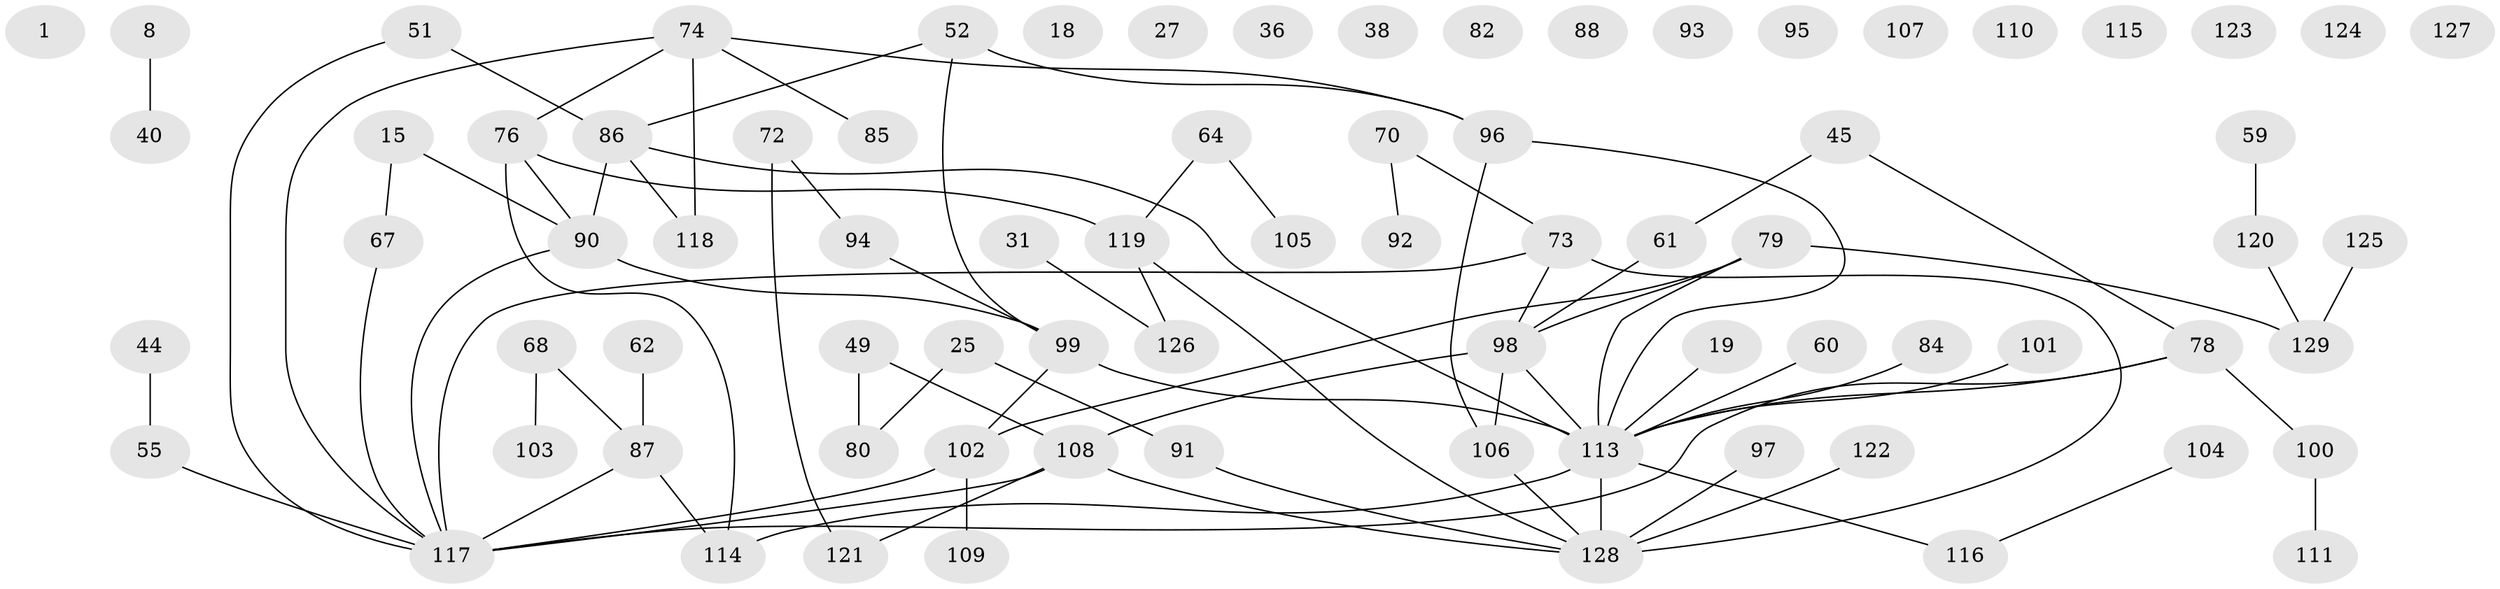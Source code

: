 // original degree distribution, {0: 0.11627906976744186, 3: 0.18604651162790697, 4: 0.13178294573643412, 5: 0.03875968992248062, 2: 0.3023255813953488, 1: 0.1937984496124031, 6: 0.031007751937984496}
// Generated by graph-tools (version 1.1) at 2025/42/03/04/25 21:42:32]
// undirected, 77 vertices, 84 edges
graph export_dot {
graph [start="1"]
  node [color=gray90,style=filled];
  1;
  8;
  15;
  18;
  19;
  25;
  27;
  31;
  36;
  38;
  40;
  44;
  45;
  49 [super="+28"];
  51;
  52;
  55;
  59;
  60;
  61;
  62;
  64;
  67;
  68;
  70;
  72;
  73 [super="+3"];
  74 [super="+7"];
  76;
  78;
  79 [super="+10"];
  80;
  82;
  84;
  85;
  86;
  87 [super="+22"];
  88;
  90 [super="+66"];
  91;
  92;
  93;
  94;
  95;
  96 [super="+37+29"];
  97 [super="+69"];
  98 [super="+65"];
  99 [super="+43"];
  100;
  101;
  102 [super="+32"];
  103;
  104;
  105;
  106 [super="+63"];
  107;
  108;
  109;
  110;
  111;
  113 [super="+6+58+16+81"];
  114 [super="+83"];
  115;
  116;
  117 [super="+20+53+71+112"];
  118;
  119;
  120 [super="+21"];
  121;
  122;
  123;
  124;
  125;
  126;
  127;
  128 [super="+4+46+56+57"];
  129 [super="+48+54"];
  8 -- 40;
  15 -- 67;
  15 -- 90;
  19 -- 113;
  25 -- 80;
  25 -- 91;
  31 -- 126;
  44 -- 55;
  45 -- 61;
  45 -- 78;
  49 -- 80;
  49 -- 108;
  51 -- 86;
  51 -- 117;
  52 -- 86;
  52 -- 96;
  52 -- 99;
  55 -- 117;
  59 -- 120;
  60 -- 113;
  61 -- 98;
  62 -- 87;
  64 -- 105;
  64 -- 119;
  67 -- 117;
  68 -- 103;
  68 -- 87;
  70 -- 92;
  70 -- 73;
  72 -- 94;
  72 -- 121;
  73 -- 98;
  73 -- 117 [weight=2];
  73 -- 128;
  74 -- 85;
  74 -- 118;
  74 -- 76;
  74 -- 96;
  74 -- 117;
  76 -- 90;
  76 -- 114 [weight=2];
  76 -- 119;
  78 -- 100;
  78 -- 113;
  78 -- 117;
  79 -- 98;
  79 -- 102;
  79 -- 129 [weight=2];
  79 -- 113;
  84 -- 113;
  86 -- 90 [weight=2];
  86 -- 118;
  86 -- 113;
  87 -- 114 [weight=2];
  87 -- 117 [weight=2];
  90 -- 99;
  90 -- 117;
  91 -- 128;
  94 -- 99;
  96 -- 106;
  96 -- 113;
  97 -- 128 [weight=2];
  98 -- 108 [weight=2];
  98 -- 106;
  98 -- 113;
  99 -- 102;
  99 -- 113;
  100 -- 111;
  101 -- 113;
  102 -- 109;
  102 -- 117;
  104 -- 116;
  106 -- 128 [weight=2];
  108 -- 121;
  108 -- 128;
  108 -- 117;
  113 -- 128 [weight=2];
  113 -- 114;
  113 -- 116;
  119 -- 126;
  119 -- 128;
  120 -- 129;
  122 -- 128;
  125 -- 129;
}
